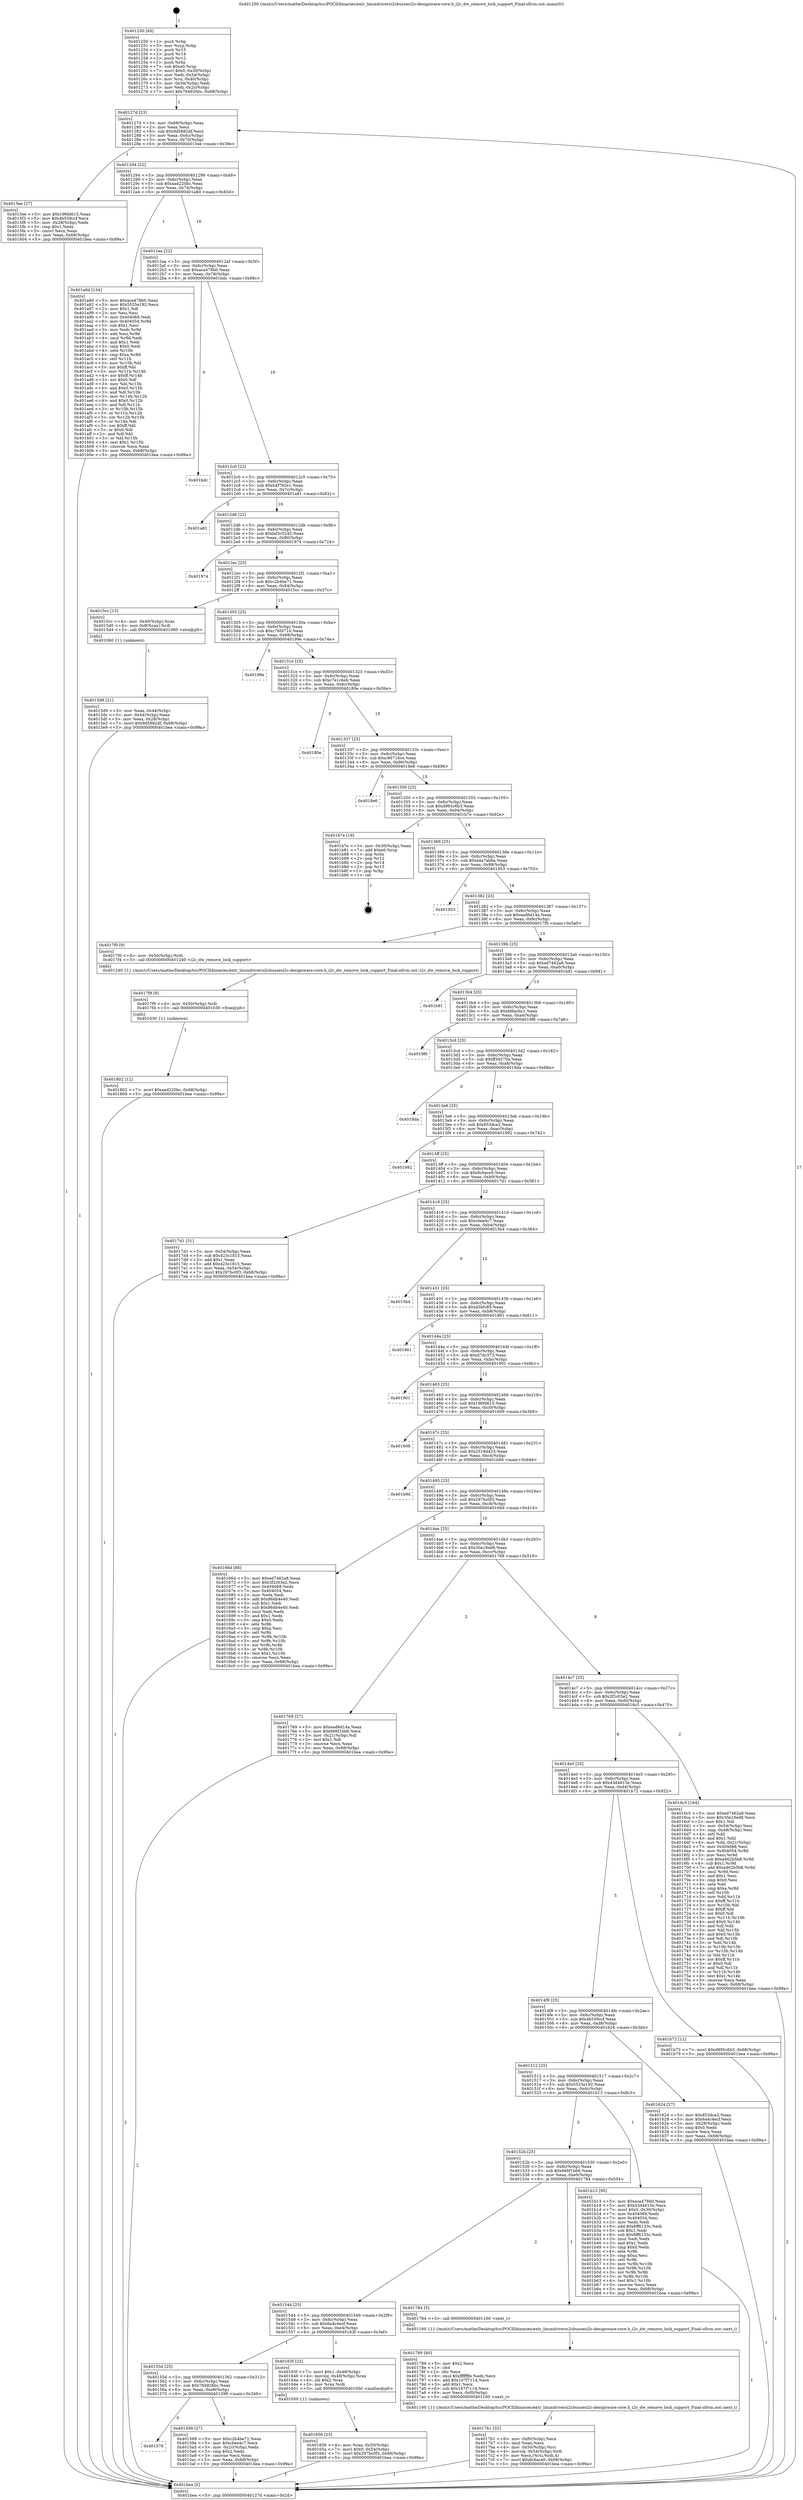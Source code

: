 digraph "0x401250" {
  label = "0x401250 (/mnt/c/Users/mathe/Desktop/tcc/POCII/binaries/extr_linuxdriversi2cbussesi2c-designware-core.h_i2c_dw_remove_lock_support_Final-ollvm.out::main(0))"
  labelloc = "t"
  node[shape=record]

  Entry [label="",width=0.3,height=0.3,shape=circle,fillcolor=black,style=filled]
  "0x40127d" [label="{
     0x40127d [23]\l
     | [instrs]\l
     &nbsp;&nbsp;0x40127d \<+3\>: mov -0x68(%rbp),%eax\l
     &nbsp;&nbsp;0x401280 \<+2\>: mov %eax,%ecx\l
     &nbsp;&nbsp;0x401282 \<+6\>: sub $0x9d5882df,%ecx\l
     &nbsp;&nbsp;0x401288 \<+3\>: mov %eax,-0x6c(%rbp)\l
     &nbsp;&nbsp;0x40128b \<+3\>: mov %ecx,-0x70(%rbp)\l
     &nbsp;&nbsp;0x40128e \<+6\>: je 00000000004015ee \<main+0x39e\>\l
  }"]
  "0x4015ee" [label="{
     0x4015ee [27]\l
     | [instrs]\l
     &nbsp;&nbsp;0x4015ee \<+5\>: mov $0x196fd615,%eax\l
     &nbsp;&nbsp;0x4015f3 \<+5\>: mov $0x4b539ccf,%ecx\l
     &nbsp;&nbsp;0x4015f8 \<+3\>: mov -0x28(%rbp),%edx\l
     &nbsp;&nbsp;0x4015fb \<+3\>: cmp $0x1,%edx\l
     &nbsp;&nbsp;0x4015fe \<+3\>: cmovl %ecx,%eax\l
     &nbsp;&nbsp;0x401601 \<+3\>: mov %eax,-0x68(%rbp)\l
     &nbsp;&nbsp;0x401604 \<+5\>: jmp 0000000000401bea \<main+0x99a\>\l
  }"]
  "0x401294" [label="{
     0x401294 [22]\l
     | [instrs]\l
     &nbsp;&nbsp;0x401294 \<+5\>: jmp 0000000000401299 \<main+0x49\>\l
     &nbsp;&nbsp;0x401299 \<+3\>: mov -0x6c(%rbp),%eax\l
     &nbsp;&nbsp;0x40129c \<+5\>: sub $0xaad220bc,%eax\l
     &nbsp;&nbsp;0x4012a1 \<+3\>: mov %eax,-0x74(%rbp)\l
     &nbsp;&nbsp;0x4012a4 \<+6\>: je 0000000000401a8d \<main+0x83d\>\l
  }"]
  Exit [label="",width=0.3,height=0.3,shape=circle,fillcolor=black,style=filled,peripheries=2]
  "0x401a8d" [label="{
     0x401a8d [134]\l
     | [instrs]\l
     &nbsp;&nbsp;0x401a8d \<+5\>: mov $0xaca478b0,%eax\l
     &nbsp;&nbsp;0x401a92 \<+5\>: mov $0x5525e192,%ecx\l
     &nbsp;&nbsp;0x401a97 \<+2\>: mov $0x1,%dl\l
     &nbsp;&nbsp;0x401a99 \<+2\>: xor %esi,%esi\l
     &nbsp;&nbsp;0x401a9b \<+7\>: mov 0x404068,%edi\l
     &nbsp;&nbsp;0x401aa2 \<+8\>: mov 0x404054,%r8d\l
     &nbsp;&nbsp;0x401aaa \<+3\>: sub $0x1,%esi\l
     &nbsp;&nbsp;0x401aad \<+3\>: mov %edi,%r9d\l
     &nbsp;&nbsp;0x401ab0 \<+3\>: add %esi,%r9d\l
     &nbsp;&nbsp;0x401ab3 \<+4\>: imul %r9d,%edi\l
     &nbsp;&nbsp;0x401ab7 \<+3\>: and $0x1,%edi\l
     &nbsp;&nbsp;0x401aba \<+3\>: cmp $0x0,%edi\l
     &nbsp;&nbsp;0x401abd \<+4\>: sete %r10b\l
     &nbsp;&nbsp;0x401ac1 \<+4\>: cmp $0xa,%r8d\l
     &nbsp;&nbsp;0x401ac5 \<+4\>: setl %r11b\l
     &nbsp;&nbsp;0x401ac9 \<+3\>: mov %r10b,%bl\l
     &nbsp;&nbsp;0x401acc \<+3\>: xor $0xff,%bl\l
     &nbsp;&nbsp;0x401acf \<+3\>: mov %r11b,%r14b\l
     &nbsp;&nbsp;0x401ad2 \<+4\>: xor $0xff,%r14b\l
     &nbsp;&nbsp;0x401ad6 \<+3\>: xor $0x0,%dl\l
     &nbsp;&nbsp;0x401ad9 \<+3\>: mov %bl,%r15b\l
     &nbsp;&nbsp;0x401adc \<+4\>: and $0x0,%r15b\l
     &nbsp;&nbsp;0x401ae0 \<+3\>: and %dl,%r10b\l
     &nbsp;&nbsp;0x401ae3 \<+3\>: mov %r14b,%r12b\l
     &nbsp;&nbsp;0x401ae6 \<+4\>: and $0x0,%r12b\l
     &nbsp;&nbsp;0x401aea \<+3\>: and %dl,%r11b\l
     &nbsp;&nbsp;0x401aed \<+3\>: or %r10b,%r15b\l
     &nbsp;&nbsp;0x401af0 \<+3\>: or %r11b,%r12b\l
     &nbsp;&nbsp;0x401af3 \<+3\>: xor %r12b,%r15b\l
     &nbsp;&nbsp;0x401af6 \<+3\>: or %r14b,%bl\l
     &nbsp;&nbsp;0x401af9 \<+3\>: xor $0xff,%bl\l
     &nbsp;&nbsp;0x401afc \<+3\>: or $0x0,%dl\l
     &nbsp;&nbsp;0x401aff \<+2\>: and %dl,%bl\l
     &nbsp;&nbsp;0x401b01 \<+3\>: or %bl,%r15b\l
     &nbsp;&nbsp;0x401b04 \<+4\>: test $0x1,%r15b\l
     &nbsp;&nbsp;0x401b08 \<+3\>: cmovne %ecx,%eax\l
     &nbsp;&nbsp;0x401b0b \<+3\>: mov %eax,-0x68(%rbp)\l
     &nbsp;&nbsp;0x401b0e \<+5\>: jmp 0000000000401bea \<main+0x99a\>\l
  }"]
  "0x4012aa" [label="{
     0x4012aa [22]\l
     | [instrs]\l
     &nbsp;&nbsp;0x4012aa \<+5\>: jmp 00000000004012af \<main+0x5f\>\l
     &nbsp;&nbsp;0x4012af \<+3\>: mov -0x6c(%rbp),%eax\l
     &nbsp;&nbsp;0x4012b2 \<+5\>: sub $0xaca478b0,%eax\l
     &nbsp;&nbsp;0x4012b7 \<+3\>: mov %eax,-0x78(%rbp)\l
     &nbsp;&nbsp;0x4012ba \<+6\>: je 0000000000401bdc \<main+0x98c\>\l
  }"]
  "0x401802" [label="{
     0x401802 [12]\l
     | [instrs]\l
     &nbsp;&nbsp;0x401802 \<+7\>: movl $0xaad220bc,-0x68(%rbp)\l
     &nbsp;&nbsp;0x401809 \<+5\>: jmp 0000000000401bea \<main+0x99a\>\l
  }"]
  "0x401bdc" [label="{
     0x401bdc\l
  }", style=dashed]
  "0x4012c0" [label="{
     0x4012c0 [22]\l
     | [instrs]\l
     &nbsp;&nbsp;0x4012c0 \<+5\>: jmp 00000000004012c5 \<main+0x75\>\l
     &nbsp;&nbsp;0x4012c5 \<+3\>: mov -0x6c(%rbp),%eax\l
     &nbsp;&nbsp;0x4012c8 \<+5\>: sub $0xb4f792e1,%eax\l
     &nbsp;&nbsp;0x4012cd \<+3\>: mov %eax,-0x7c(%rbp)\l
     &nbsp;&nbsp;0x4012d0 \<+6\>: je 0000000000401a81 \<main+0x831\>\l
  }"]
  "0x4017f9" [label="{
     0x4017f9 [9]\l
     | [instrs]\l
     &nbsp;&nbsp;0x4017f9 \<+4\>: mov -0x50(%rbp),%rdi\l
     &nbsp;&nbsp;0x4017fd \<+5\>: call 0000000000401030 \<free@plt\>\l
     | [calls]\l
     &nbsp;&nbsp;0x401030 \{1\} (unknown)\l
  }"]
  "0x401a81" [label="{
     0x401a81\l
  }", style=dashed]
  "0x4012d6" [label="{
     0x4012d6 [22]\l
     | [instrs]\l
     &nbsp;&nbsp;0x4012d6 \<+5\>: jmp 00000000004012db \<main+0x8b\>\l
     &nbsp;&nbsp;0x4012db \<+3\>: mov -0x6c(%rbp),%eax\l
     &nbsp;&nbsp;0x4012de \<+5\>: sub $0xbd3c5245,%eax\l
     &nbsp;&nbsp;0x4012e3 \<+3\>: mov %eax,-0x80(%rbp)\l
     &nbsp;&nbsp;0x4012e6 \<+6\>: je 0000000000401974 \<main+0x724\>\l
  }"]
  "0x4017b1" [label="{
     0x4017b1 [32]\l
     | [instrs]\l
     &nbsp;&nbsp;0x4017b1 \<+6\>: mov -0xf0(%rbp),%ecx\l
     &nbsp;&nbsp;0x4017b7 \<+3\>: imul %eax,%ecx\l
     &nbsp;&nbsp;0x4017ba \<+4\>: mov -0x50(%rbp),%rsi\l
     &nbsp;&nbsp;0x4017be \<+4\>: movslq -0x54(%rbp),%rdi\l
     &nbsp;&nbsp;0x4017c2 \<+3\>: mov %ecx,(%rsi,%rdi,4)\l
     &nbsp;&nbsp;0x4017c5 \<+7\>: movl $0x8c6ace0,-0x68(%rbp)\l
     &nbsp;&nbsp;0x4017cc \<+5\>: jmp 0000000000401bea \<main+0x99a\>\l
  }"]
  "0x401974" [label="{
     0x401974\l
  }", style=dashed]
  "0x4012ec" [label="{
     0x4012ec [25]\l
     | [instrs]\l
     &nbsp;&nbsp;0x4012ec \<+5\>: jmp 00000000004012f1 \<main+0xa1\>\l
     &nbsp;&nbsp;0x4012f1 \<+3\>: mov -0x6c(%rbp),%eax\l
     &nbsp;&nbsp;0x4012f4 \<+5\>: sub $0xc2b4be71,%eax\l
     &nbsp;&nbsp;0x4012f9 \<+6\>: mov %eax,-0x84(%rbp)\l
     &nbsp;&nbsp;0x4012ff \<+6\>: je 00000000004015cc \<main+0x37c\>\l
  }"]
  "0x401789" [label="{
     0x401789 [40]\l
     | [instrs]\l
     &nbsp;&nbsp;0x401789 \<+5\>: mov $0x2,%ecx\l
     &nbsp;&nbsp;0x40178e \<+1\>: cltd\l
     &nbsp;&nbsp;0x40178f \<+2\>: idiv %ecx\l
     &nbsp;&nbsp;0x401791 \<+6\>: imul $0xfffffffe,%edx,%ecx\l
     &nbsp;&nbsp;0x401797 \<+6\>: add $0x167f7114,%ecx\l
     &nbsp;&nbsp;0x40179d \<+3\>: add $0x1,%ecx\l
     &nbsp;&nbsp;0x4017a0 \<+6\>: sub $0x167f7114,%ecx\l
     &nbsp;&nbsp;0x4017a6 \<+6\>: mov %ecx,-0xf0(%rbp)\l
     &nbsp;&nbsp;0x4017ac \<+5\>: call 0000000000401160 \<next_i\>\l
     | [calls]\l
     &nbsp;&nbsp;0x401160 \{1\} (/mnt/c/Users/mathe/Desktop/tcc/POCII/binaries/extr_linuxdriversi2cbussesi2c-designware-core.h_i2c_dw_remove_lock_support_Final-ollvm.out::next_i)\l
  }"]
  "0x4015cc" [label="{
     0x4015cc [13]\l
     | [instrs]\l
     &nbsp;&nbsp;0x4015cc \<+4\>: mov -0x40(%rbp),%rax\l
     &nbsp;&nbsp;0x4015d0 \<+4\>: mov 0x8(%rax),%rdi\l
     &nbsp;&nbsp;0x4015d4 \<+5\>: call 0000000000401060 \<atoi@plt\>\l
     | [calls]\l
     &nbsp;&nbsp;0x401060 \{1\} (unknown)\l
  }"]
  "0x401305" [label="{
     0x401305 [25]\l
     | [instrs]\l
     &nbsp;&nbsp;0x401305 \<+5\>: jmp 000000000040130a \<main+0xba\>\l
     &nbsp;&nbsp;0x40130a \<+3\>: mov -0x6c(%rbp),%eax\l
     &nbsp;&nbsp;0x40130d \<+5\>: sub $0xc76fd71b,%eax\l
     &nbsp;&nbsp;0x401312 \<+6\>: mov %eax,-0x88(%rbp)\l
     &nbsp;&nbsp;0x401318 \<+6\>: je 000000000040199e \<main+0x74e\>\l
  }"]
  "0x401656" [label="{
     0x401656 [23]\l
     | [instrs]\l
     &nbsp;&nbsp;0x401656 \<+4\>: mov %rax,-0x50(%rbp)\l
     &nbsp;&nbsp;0x40165a \<+7\>: movl $0x0,-0x54(%rbp)\l
     &nbsp;&nbsp;0x401661 \<+7\>: movl $0x297bc0f3,-0x68(%rbp)\l
     &nbsp;&nbsp;0x401668 \<+5\>: jmp 0000000000401bea \<main+0x99a\>\l
  }"]
  "0x40199e" [label="{
     0x40199e\l
  }", style=dashed]
  "0x40131e" [label="{
     0x40131e [25]\l
     | [instrs]\l
     &nbsp;&nbsp;0x40131e \<+5\>: jmp 0000000000401323 \<main+0xd3\>\l
     &nbsp;&nbsp;0x401323 \<+3\>: mov -0x6c(%rbp),%eax\l
     &nbsp;&nbsp;0x401326 \<+5\>: sub $0xc7e1c6eb,%eax\l
     &nbsp;&nbsp;0x40132b \<+6\>: mov %eax,-0x8c(%rbp)\l
     &nbsp;&nbsp;0x401331 \<+6\>: je 000000000040180e \<main+0x5be\>\l
  }"]
  "0x4015d9" [label="{
     0x4015d9 [21]\l
     | [instrs]\l
     &nbsp;&nbsp;0x4015d9 \<+3\>: mov %eax,-0x44(%rbp)\l
     &nbsp;&nbsp;0x4015dc \<+3\>: mov -0x44(%rbp),%eax\l
     &nbsp;&nbsp;0x4015df \<+3\>: mov %eax,-0x28(%rbp)\l
     &nbsp;&nbsp;0x4015e2 \<+7\>: movl $0x9d5882df,-0x68(%rbp)\l
     &nbsp;&nbsp;0x4015e9 \<+5\>: jmp 0000000000401bea \<main+0x99a\>\l
  }"]
  "0x40180e" [label="{
     0x40180e\l
  }", style=dashed]
  "0x401337" [label="{
     0x401337 [25]\l
     | [instrs]\l
     &nbsp;&nbsp;0x401337 \<+5\>: jmp 000000000040133c \<main+0xec\>\l
     &nbsp;&nbsp;0x40133c \<+3\>: mov -0x6c(%rbp),%eax\l
     &nbsp;&nbsp;0x40133f \<+5\>: sub $0xc96716ce,%eax\l
     &nbsp;&nbsp;0x401344 \<+6\>: mov %eax,-0x90(%rbp)\l
     &nbsp;&nbsp;0x40134a \<+6\>: je 00000000004018e6 \<main+0x696\>\l
  }"]
  "0x401250" [label="{
     0x401250 [45]\l
     | [instrs]\l
     &nbsp;&nbsp;0x401250 \<+1\>: push %rbp\l
     &nbsp;&nbsp;0x401251 \<+3\>: mov %rsp,%rbp\l
     &nbsp;&nbsp;0x401254 \<+2\>: push %r15\l
     &nbsp;&nbsp;0x401256 \<+2\>: push %r14\l
     &nbsp;&nbsp;0x401258 \<+2\>: push %r12\l
     &nbsp;&nbsp;0x40125a \<+1\>: push %rbx\l
     &nbsp;&nbsp;0x40125b \<+7\>: sub $0xe0,%rsp\l
     &nbsp;&nbsp;0x401262 \<+7\>: movl $0x0,-0x30(%rbp)\l
     &nbsp;&nbsp;0x401269 \<+3\>: mov %edi,-0x34(%rbp)\l
     &nbsp;&nbsp;0x40126c \<+4\>: mov %rsi,-0x40(%rbp)\l
     &nbsp;&nbsp;0x401270 \<+3\>: mov -0x34(%rbp),%edi\l
     &nbsp;&nbsp;0x401273 \<+3\>: mov %edi,-0x2c(%rbp)\l
     &nbsp;&nbsp;0x401276 \<+7\>: movl $0x784926bc,-0x68(%rbp)\l
  }"]
  "0x4018e6" [label="{
     0x4018e6\l
  }", style=dashed]
  "0x401350" [label="{
     0x401350 [25]\l
     | [instrs]\l
     &nbsp;&nbsp;0x401350 \<+5\>: jmp 0000000000401355 \<main+0x105\>\l
     &nbsp;&nbsp;0x401355 \<+3\>: mov -0x6c(%rbp),%eax\l
     &nbsp;&nbsp;0x401358 \<+5\>: sub $0xd995c6b3,%eax\l
     &nbsp;&nbsp;0x40135d \<+6\>: mov %eax,-0x94(%rbp)\l
     &nbsp;&nbsp;0x401363 \<+6\>: je 0000000000401b7e \<main+0x92e\>\l
  }"]
  "0x401bea" [label="{
     0x401bea [5]\l
     | [instrs]\l
     &nbsp;&nbsp;0x401bea \<+5\>: jmp 000000000040127d \<main+0x2d\>\l
  }"]
  "0x401b7e" [label="{
     0x401b7e [19]\l
     | [instrs]\l
     &nbsp;&nbsp;0x401b7e \<+3\>: mov -0x30(%rbp),%eax\l
     &nbsp;&nbsp;0x401b81 \<+7\>: add $0xe0,%rsp\l
     &nbsp;&nbsp;0x401b88 \<+1\>: pop %rbx\l
     &nbsp;&nbsp;0x401b89 \<+2\>: pop %r12\l
     &nbsp;&nbsp;0x401b8b \<+2\>: pop %r14\l
     &nbsp;&nbsp;0x401b8d \<+2\>: pop %r15\l
     &nbsp;&nbsp;0x401b8f \<+1\>: pop %rbp\l
     &nbsp;&nbsp;0x401b90 \<+1\>: ret\l
  }"]
  "0x401369" [label="{
     0x401369 [25]\l
     | [instrs]\l
     &nbsp;&nbsp;0x401369 \<+5\>: jmp 000000000040136e \<main+0x11e\>\l
     &nbsp;&nbsp;0x40136e \<+3\>: mov -0x6c(%rbp),%eax\l
     &nbsp;&nbsp;0x401371 \<+5\>: sub $0xe4a7ab6a,%eax\l
     &nbsp;&nbsp;0x401376 \<+6\>: mov %eax,-0x98(%rbp)\l
     &nbsp;&nbsp;0x40137c \<+6\>: je 0000000000401953 \<main+0x703\>\l
  }"]
  "0x401576" [label="{
     0x401576\l
  }", style=dashed]
  "0x401953" [label="{
     0x401953\l
  }", style=dashed]
  "0x401382" [label="{
     0x401382 [25]\l
     | [instrs]\l
     &nbsp;&nbsp;0x401382 \<+5\>: jmp 0000000000401387 \<main+0x137\>\l
     &nbsp;&nbsp;0x401387 \<+3\>: mov -0x6c(%rbp),%eax\l
     &nbsp;&nbsp;0x40138a \<+5\>: sub $0xead6d14a,%eax\l
     &nbsp;&nbsp;0x40138f \<+6\>: mov %eax,-0x9c(%rbp)\l
     &nbsp;&nbsp;0x401395 \<+6\>: je 00000000004017f0 \<main+0x5a0\>\l
  }"]
  "0x401599" [label="{
     0x401599 [27]\l
     | [instrs]\l
     &nbsp;&nbsp;0x401599 \<+5\>: mov $0xc2b4be71,%eax\l
     &nbsp;&nbsp;0x40159e \<+5\>: mov $0xcbee4c7,%ecx\l
     &nbsp;&nbsp;0x4015a3 \<+3\>: mov -0x2c(%rbp),%edx\l
     &nbsp;&nbsp;0x4015a6 \<+3\>: cmp $0x2,%edx\l
     &nbsp;&nbsp;0x4015a9 \<+3\>: cmovne %ecx,%eax\l
     &nbsp;&nbsp;0x4015ac \<+3\>: mov %eax,-0x68(%rbp)\l
     &nbsp;&nbsp;0x4015af \<+5\>: jmp 0000000000401bea \<main+0x99a\>\l
  }"]
  "0x4017f0" [label="{
     0x4017f0 [9]\l
     | [instrs]\l
     &nbsp;&nbsp;0x4017f0 \<+4\>: mov -0x50(%rbp),%rdi\l
     &nbsp;&nbsp;0x4017f4 \<+5\>: call 0000000000401240 \<i2c_dw_remove_lock_support\>\l
     | [calls]\l
     &nbsp;&nbsp;0x401240 \{1\} (/mnt/c/Users/mathe/Desktop/tcc/POCII/binaries/extr_linuxdriversi2cbussesi2c-designware-core.h_i2c_dw_remove_lock_support_Final-ollvm.out::i2c_dw_remove_lock_support)\l
  }"]
  "0x40139b" [label="{
     0x40139b [25]\l
     | [instrs]\l
     &nbsp;&nbsp;0x40139b \<+5\>: jmp 00000000004013a0 \<main+0x150\>\l
     &nbsp;&nbsp;0x4013a0 \<+3\>: mov -0x6c(%rbp),%eax\l
     &nbsp;&nbsp;0x4013a3 \<+5\>: sub $0xed7462a8,%eax\l
     &nbsp;&nbsp;0x4013a8 \<+6\>: mov %eax,-0xa0(%rbp)\l
     &nbsp;&nbsp;0x4013ae \<+6\>: je 0000000000401b91 \<main+0x941\>\l
  }"]
  "0x40155d" [label="{
     0x40155d [25]\l
     | [instrs]\l
     &nbsp;&nbsp;0x40155d \<+5\>: jmp 0000000000401562 \<main+0x312\>\l
     &nbsp;&nbsp;0x401562 \<+3\>: mov -0x6c(%rbp),%eax\l
     &nbsp;&nbsp;0x401565 \<+5\>: sub $0x784926bc,%eax\l
     &nbsp;&nbsp;0x40156a \<+6\>: mov %eax,-0xe8(%rbp)\l
     &nbsp;&nbsp;0x401570 \<+6\>: je 0000000000401599 \<main+0x349\>\l
  }"]
  "0x401b91" [label="{
     0x401b91\l
  }", style=dashed]
  "0x4013b4" [label="{
     0x4013b4 [25]\l
     | [instrs]\l
     &nbsp;&nbsp;0x4013b4 \<+5\>: jmp 00000000004013b9 \<main+0x169\>\l
     &nbsp;&nbsp;0x4013b9 \<+3\>: mov -0x6c(%rbp),%eax\l
     &nbsp;&nbsp;0x4013bc \<+5\>: sub $0xfd6acbc1,%eax\l
     &nbsp;&nbsp;0x4013c1 \<+6\>: mov %eax,-0xa4(%rbp)\l
     &nbsp;&nbsp;0x4013c7 \<+6\>: je 00000000004019f6 \<main+0x7a6\>\l
  }"]
  "0x40163f" [label="{
     0x40163f [23]\l
     | [instrs]\l
     &nbsp;&nbsp;0x40163f \<+7\>: movl $0x1,-0x48(%rbp)\l
     &nbsp;&nbsp;0x401646 \<+4\>: movslq -0x48(%rbp),%rax\l
     &nbsp;&nbsp;0x40164a \<+4\>: shl $0x2,%rax\l
     &nbsp;&nbsp;0x40164e \<+3\>: mov %rax,%rdi\l
     &nbsp;&nbsp;0x401651 \<+5\>: call 0000000000401050 \<malloc@plt\>\l
     | [calls]\l
     &nbsp;&nbsp;0x401050 \{1\} (unknown)\l
  }"]
  "0x4019f6" [label="{
     0x4019f6\l
  }", style=dashed]
  "0x4013cd" [label="{
     0x4013cd [25]\l
     | [instrs]\l
     &nbsp;&nbsp;0x4013cd \<+5\>: jmp 00000000004013d2 \<main+0x182\>\l
     &nbsp;&nbsp;0x4013d2 \<+3\>: mov -0x6c(%rbp),%eax\l
     &nbsp;&nbsp;0x4013d5 \<+5\>: sub $0xff34570a,%eax\l
     &nbsp;&nbsp;0x4013da \<+6\>: mov %eax,-0xa8(%rbp)\l
     &nbsp;&nbsp;0x4013e0 \<+6\>: je 00000000004018da \<main+0x68a\>\l
  }"]
  "0x401544" [label="{
     0x401544 [25]\l
     | [instrs]\l
     &nbsp;&nbsp;0x401544 \<+5\>: jmp 0000000000401549 \<main+0x2f9\>\l
     &nbsp;&nbsp;0x401549 \<+3\>: mov -0x6c(%rbp),%eax\l
     &nbsp;&nbsp;0x40154c \<+5\>: sub $0x6a4c4ecf,%eax\l
     &nbsp;&nbsp;0x401551 \<+6\>: mov %eax,-0xe4(%rbp)\l
     &nbsp;&nbsp;0x401557 \<+6\>: je 000000000040163f \<main+0x3ef\>\l
  }"]
  "0x4018da" [label="{
     0x4018da\l
  }", style=dashed]
  "0x4013e6" [label="{
     0x4013e6 [25]\l
     | [instrs]\l
     &nbsp;&nbsp;0x4013e6 \<+5\>: jmp 00000000004013eb \<main+0x19b\>\l
     &nbsp;&nbsp;0x4013eb \<+3\>: mov -0x6c(%rbp),%eax\l
     &nbsp;&nbsp;0x4013ee \<+5\>: sub $0x853dce2,%eax\l
     &nbsp;&nbsp;0x4013f3 \<+6\>: mov %eax,-0xac(%rbp)\l
     &nbsp;&nbsp;0x4013f9 \<+6\>: je 0000000000401992 \<main+0x742\>\l
  }"]
  "0x401784" [label="{
     0x401784 [5]\l
     | [instrs]\l
     &nbsp;&nbsp;0x401784 \<+5\>: call 0000000000401160 \<next_i\>\l
     | [calls]\l
     &nbsp;&nbsp;0x401160 \{1\} (/mnt/c/Users/mathe/Desktop/tcc/POCII/binaries/extr_linuxdriversi2cbussesi2c-designware-core.h_i2c_dw_remove_lock_support_Final-ollvm.out::next_i)\l
  }"]
  "0x401992" [label="{
     0x401992\l
  }", style=dashed]
  "0x4013ff" [label="{
     0x4013ff [25]\l
     | [instrs]\l
     &nbsp;&nbsp;0x4013ff \<+5\>: jmp 0000000000401404 \<main+0x1b4\>\l
     &nbsp;&nbsp;0x401404 \<+3\>: mov -0x6c(%rbp),%eax\l
     &nbsp;&nbsp;0x401407 \<+5\>: sub $0x8c6ace0,%eax\l
     &nbsp;&nbsp;0x40140c \<+6\>: mov %eax,-0xb0(%rbp)\l
     &nbsp;&nbsp;0x401412 \<+6\>: je 00000000004017d1 \<main+0x581\>\l
  }"]
  "0x40152b" [label="{
     0x40152b [25]\l
     | [instrs]\l
     &nbsp;&nbsp;0x40152b \<+5\>: jmp 0000000000401530 \<main+0x2e0\>\l
     &nbsp;&nbsp;0x401530 \<+3\>: mov -0x6c(%rbp),%eax\l
     &nbsp;&nbsp;0x401533 \<+5\>: sub $0x666f1bb6,%eax\l
     &nbsp;&nbsp;0x401538 \<+6\>: mov %eax,-0xe0(%rbp)\l
     &nbsp;&nbsp;0x40153e \<+6\>: je 0000000000401784 \<main+0x534\>\l
  }"]
  "0x4017d1" [label="{
     0x4017d1 [31]\l
     | [instrs]\l
     &nbsp;&nbsp;0x4017d1 \<+3\>: mov -0x54(%rbp),%eax\l
     &nbsp;&nbsp;0x4017d4 \<+5\>: sub $0x423c1815,%eax\l
     &nbsp;&nbsp;0x4017d9 \<+3\>: add $0x1,%eax\l
     &nbsp;&nbsp;0x4017dc \<+5\>: add $0x423c1815,%eax\l
     &nbsp;&nbsp;0x4017e1 \<+3\>: mov %eax,-0x54(%rbp)\l
     &nbsp;&nbsp;0x4017e4 \<+7\>: movl $0x297bc0f3,-0x68(%rbp)\l
     &nbsp;&nbsp;0x4017eb \<+5\>: jmp 0000000000401bea \<main+0x99a\>\l
  }"]
  "0x401418" [label="{
     0x401418 [25]\l
     | [instrs]\l
     &nbsp;&nbsp;0x401418 \<+5\>: jmp 000000000040141d \<main+0x1cd\>\l
     &nbsp;&nbsp;0x40141d \<+3\>: mov -0x6c(%rbp),%eax\l
     &nbsp;&nbsp;0x401420 \<+5\>: sub $0xcbee4c7,%eax\l
     &nbsp;&nbsp;0x401425 \<+6\>: mov %eax,-0xb4(%rbp)\l
     &nbsp;&nbsp;0x40142b \<+6\>: je 00000000004015b4 \<main+0x364\>\l
  }"]
  "0x401b13" [label="{
     0x401b13 [95]\l
     | [instrs]\l
     &nbsp;&nbsp;0x401b13 \<+5\>: mov $0xaca478b0,%eax\l
     &nbsp;&nbsp;0x401b18 \<+5\>: mov $0x43d4815e,%ecx\l
     &nbsp;&nbsp;0x401b1d \<+7\>: movl $0x0,-0x30(%rbp)\l
     &nbsp;&nbsp;0x401b24 \<+7\>: mov 0x404068,%edx\l
     &nbsp;&nbsp;0x401b2b \<+7\>: mov 0x404054,%esi\l
     &nbsp;&nbsp;0x401b32 \<+2\>: mov %edx,%edi\l
     &nbsp;&nbsp;0x401b34 \<+6\>: add $0x6ff6133c,%edi\l
     &nbsp;&nbsp;0x401b3a \<+3\>: sub $0x1,%edi\l
     &nbsp;&nbsp;0x401b3d \<+6\>: sub $0x6ff6133c,%edi\l
     &nbsp;&nbsp;0x401b43 \<+3\>: imul %edi,%edx\l
     &nbsp;&nbsp;0x401b46 \<+3\>: and $0x1,%edx\l
     &nbsp;&nbsp;0x401b49 \<+3\>: cmp $0x0,%edx\l
     &nbsp;&nbsp;0x401b4c \<+4\>: sete %r8b\l
     &nbsp;&nbsp;0x401b50 \<+3\>: cmp $0xa,%esi\l
     &nbsp;&nbsp;0x401b53 \<+4\>: setl %r9b\l
     &nbsp;&nbsp;0x401b57 \<+3\>: mov %r8b,%r10b\l
     &nbsp;&nbsp;0x401b5a \<+3\>: and %r9b,%r10b\l
     &nbsp;&nbsp;0x401b5d \<+3\>: xor %r9b,%r8b\l
     &nbsp;&nbsp;0x401b60 \<+3\>: or %r8b,%r10b\l
     &nbsp;&nbsp;0x401b63 \<+4\>: test $0x1,%r10b\l
     &nbsp;&nbsp;0x401b67 \<+3\>: cmovne %ecx,%eax\l
     &nbsp;&nbsp;0x401b6a \<+3\>: mov %eax,-0x68(%rbp)\l
     &nbsp;&nbsp;0x401b6d \<+5\>: jmp 0000000000401bea \<main+0x99a\>\l
  }"]
  "0x4015b4" [label="{
     0x4015b4\l
  }", style=dashed]
  "0x401431" [label="{
     0x401431 [25]\l
     | [instrs]\l
     &nbsp;&nbsp;0x401431 \<+5\>: jmp 0000000000401436 \<main+0x1e6\>\l
     &nbsp;&nbsp;0x401436 \<+3\>: mov -0x6c(%rbp),%eax\l
     &nbsp;&nbsp;0x401439 \<+5\>: sub $0xd3bfc89,%eax\l
     &nbsp;&nbsp;0x40143e \<+6\>: mov %eax,-0xb8(%rbp)\l
     &nbsp;&nbsp;0x401444 \<+6\>: je 0000000000401861 \<main+0x611\>\l
  }"]
  "0x401512" [label="{
     0x401512 [25]\l
     | [instrs]\l
     &nbsp;&nbsp;0x401512 \<+5\>: jmp 0000000000401517 \<main+0x2c7\>\l
     &nbsp;&nbsp;0x401517 \<+3\>: mov -0x6c(%rbp),%eax\l
     &nbsp;&nbsp;0x40151a \<+5\>: sub $0x5525e192,%eax\l
     &nbsp;&nbsp;0x40151f \<+6\>: mov %eax,-0xdc(%rbp)\l
     &nbsp;&nbsp;0x401525 \<+6\>: je 0000000000401b13 \<main+0x8c3\>\l
  }"]
  "0x401861" [label="{
     0x401861\l
  }", style=dashed]
  "0x40144a" [label="{
     0x40144a [25]\l
     | [instrs]\l
     &nbsp;&nbsp;0x40144a \<+5\>: jmp 000000000040144f \<main+0x1ff\>\l
     &nbsp;&nbsp;0x40144f \<+3\>: mov -0x6c(%rbp),%eax\l
     &nbsp;&nbsp;0x401452 \<+5\>: sub $0xd7dc373,%eax\l
     &nbsp;&nbsp;0x401457 \<+6\>: mov %eax,-0xbc(%rbp)\l
     &nbsp;&nbsp;0x40145d \<+6\>: je 0000000000401901 \<main+0x6b1\>\l
  }"]
  "0x401624" [label="{
     0x401624 [27]\l
     | [instrs]\l
     &nbsp;&nbsp;0x401624 \<+5\>: mov $0x853dce2,%eax\l
     &nbsp;&nbsp;0x401629 \<+5\>: mov $0x6a4c4ecf,%ecx\l
     &nbsp;&nbsp;0x40162e \<+3\>: mov -0x28(%rbp),%edx\l
     &nbsp;&nbsp;0x401631 \<+3\>: cmp $0x0,%edx\l
     &nbsp;&nbsp;0x401634 \<+3\>: cmove %ecx,%eax\l
     &nbsp;&nbsp;0x401637 \<+3\>: mov %eax,-0x68(%rbp)\l
     &nbsp;&nbsp;0x40163a \<+5\>: jmp 0000000000401bea \<main+0x99a\>\l
  }"]
  "0x401901" [label="{
     0x401901\l
  }", style=dashed]
  "0x401463" [label="{
     0x401463 [25]\l
     | [instrs]\l
     &nbsp;&nbsp;0x401463 \<+5\>: jmp 0000000000401468 \<main+0x218\>\l
     &nbsp;&nbsp;0x401468 \<+3\>: mov -0x6c(%rbp),%eax\l
     &nbsp;&nbsp;0x40146b \<+5\>: sub $0x196fd615,%eax\l
     &nbsp;&nbsp;0x401470 \<+6\>: mov %eax,-0xc0(%rbp)\l
     &nbsp;&nbsp;0x401476 \<+6\>: je 0000000000401609 \<main+0x3b9\>\l
  }"]
  "0x4014f9" [label="{
     0x4014f9 [25]\l
     | [instrs]\l
     &nbsp;&nbsp;0x4014f9 \<+5\>: jmp 00000000004014fe \<main+0x2ae\>\l
     &nbsp;&nbsp;0x4014fe \<+3\>: mov -0x6c(%rbp),%eax\l
     &nbsp;&nbsp;0x401501 \<+5\>: sub $0x4b539ccf,%eax\l
     &nbsp;&nbsp;0x401506 \<+6\>: mov %eax,-0xd8(%rbp)\l
     &nbsp;&nbsp;0x40150c \<+6\>: je 0000000000401624 \<main+0x3d4\>\l
  }"]
  "0x401609" [label="{
     0x401609\l
  }", style=dashed]
  "0x40147c" [label="{
     0x40147c [25]\l
     | [instrs]\l
     &nbsp;&nbsp;0x40147c \<+5\>: jmp 0000000000401481 \<main+0x231\>\l
     &nbsp;&nbsp;0x401481 \<+3\>: mov -0x6c(%rbp),%eax\l
     &nbsp;&nbsp;0x401484 \<+5\>: sub $0x2518d423,%eax\l
     &nbsp;&nbsp;0x401489 \<+6\>: mov %eax,-0xc4(%rbp)\l
     &nbsp;&nbsp;0x40148f \<+6\>: je 0000000000401b9d \<main+0x94d\>\l
  }"]
  "0x401b72" [label="{
     0x401b72 [12]\l
     | [instrs]\l
     &nbsp;&nbsp;0x401b72 \<+7\>: movl $0xd995c6b3,-0x68(%rbp)\l
     &nbsp;&nbsp;0x401b79 \<+5\>: jmp 0000000000401bea \<main+0x99a\>\l
  }"]
  "0x401b9d" [label="{
     0x401b9d\l
  }", style=dashed]
  "0x401495" [label="{
     0x401495 [25]\l
     | [instrs]\l
     &nbsp;&nbsp;0x401495 \<+5\>: jmp 000000000040149a \<main+0x24a\>\l
     &nbsp;&nbsp;0x40149a \<+3\>: mov -0x6c(%rbp),%eax\l
     &nbsp;&nbsp;0x40149d \<+5\>: sub $0x297bc0f3,%eax\l
     &nbsp;&nbsp;0x4014a2 \<+6\>: mov %eax,-0xc8(%rbp)\l
     &nbsp;&nbsp;0x4014a8 \<+6\>: je 000000000040166d \<main+0x41d\>\l
  }"]
  "0x4014e0" [label="{
     0x4014e0 [25]\l
     | [instrs]\l
     &nbsp;&nbsp;0x4014e0 \<+5\>: jmp 00000000004014e5 \<main+0x295\>\l
     &nbsp;&nbsp;0x4014e5 \<+3\>: mov -0x6c(%rbp),%eax\l
     &nbsp;&nbsp;0x4014e8 \<+5\>: sub $0x43d4815e,%eax\l
     &nbsp;&nbsp;0x4014ed \<+6\>: mov %eax,-0xd4(%rbp)\l
     &nbsp;&nbsp;0x4014f3 \<+6\>: je 0000000000401b72 \<main+0x922\>\l
  }"]
  "0x40166d" [label="{
     0x40166d [88]\l
     | [instrs]\l
     &nbsp;&nbsp;0x40166d \<+5\>: mov $0xed7462a8,%eax\l
     &nbsp;&nbsp;0x401672 \<+5\>: mov $0x3f2c03e2,%ecx\l
     &nbsp;&nbsp;0x401677 \<+7\>: mov 0x404068,%edx\l
     &nbsp;&nbsp;0x40167e \<+7\>: mov 0x404054,%esi\l
     &nbsp;&nbsp;0x401685 \<+2\>: mov %edx,%edi\l
     &nbsp;&nbsp;0x401687 \<+6\>: add $0x86db4e40,%edi\l
     &nbsp;&nbsp;0x40168d \<+3\>: sub $0x1,%edi\l
     &nbsp;&nbsp;0x401690 \<+6\>: sub $0x86db4e40,%edi\l
     &nbsp;&nbsp;0x401696 \<+3\>: imul %edi,%edx\l
     &nbsp;&nbsp;0x401699 \<+3\>: and $0x1,%edx\l
     &nbsp;&nbsp;0x40169c \<+3\>: cmp $0x0,%edx\l
     &nbsp;&nbsp;0x40169f \<+4\>: sete %r8b\l
     &nbsp;&nbsp;0x4016a3 \<+3\>: cmp $0xa,%esi\l
     &nbsp;&nbsp;0x4016a6 \<+4\>: setl %r9b\l
     &nbsp;&nbsp;0x4016aa \<+3\>: mov %r8b,%r10b\l
     &nbsp;&nbsp;0x4016ad \<+3\>: and %r9b,%r10b\l
     &nbsp;&nbsp;0x4016b0 \<+3\>: xor %r9b,%r8b\l
     &nbsp;&nbsp;0x4016b3 \<+3\>: or %r8b,%r10b\l
     &nbsp;&nbsp;0x4016b6 \<+4\>: test $0x1,%r10b\l
     &nbsp;&nbsp;0x4016ba \<+3\>: cmovne %ecx,%eax\l
     &nbsp;&nbsp;0x4016bd \<+3\>: mov %eax,-0x68(%rbp)\l
     &nbsp;&nbsp;0x4016c0 \<+5\>: jmp 0000000000401bea \<main+0x99a\>\l
  }"]
  "0x4014ae" [label="{
     0x4014ae [25]\l
     | [instrs]\l
     &nbsp;&nbsp;0x4014ae \<+5\>: jmp 00000000004014b3 \<main+0x263\>\l
     &nbsp;&nbsp;0x4014b3 \<+3\>: mov -0x6c(%rbp),%eax\l
     &nbsp;&nbsp;0x4014b6 \<+5\>: sub $0x30e18ed8,%eax\l
     &nbsp;&nbsp;0x4014bb \<+6\>: mov %eax,-0xcc(%rbp)\l
     &nbsp;&nbsp;0x4014c1 \<+6\>: je 0000000000401769 \<main+0x519\>\l
  }"]
  "0x4016c5" [label="{
     0x4016c5 [164]\l
     | [instrs]\l
     &nbsp;&nbsp;0x4016c5 \<+5\>: mov $0xed7462a8,%eax\l
     &nbsp;&nbsp;0x4016ca \<+5\>: mov $0x30e18ed8,%ecx\l
     &nbsp;&nbsp;0x4016cf \<+2\>: mov $0x1,%dl\l
     &nbsp;&nbsp;0x4016d1 \<+3\>: mov -0x54(%rbp),%esi\l
     &nbsp;&nbsp;0x4016d4 \<+3\>: cmp -0x48(%rbp),%esi\l
     &nbsp;&nbsp;0x4016d7 \<+4\>: setl %dil\l
     &nbsp;&nbsp;0x4016db \<+4\>: and $0x1,%dil\l
     &nbsp;&nbsp;0x4016df \<+4\>: mov %dil,-0x21(%rbp)\l
     &nbsp;&nbsp;0x4016e3 \<+7\>: mov 0x404068,%esi\l
     &nbsp;&nbsp;0x4016ea \<+8\>: mov 0x404054,%r8d\l
     &nbsp;&nbsp;0x4016f2 \<+3\>: mov %esi,%r9d\l
     &nbsp;&nbsp;0x4016f5 \<+7\>: sub $0xa462b5b8,%r9d\l
     &nbsp;&nbsp;0x4016fc \<+4\>: sub $0x1,%r9d\l
     &nbsp;&nbsp;0x401700 \<+7\>: add $0xa462b5b8,%r9d\l
     &nbsp;&nbsp;0x401707 \<+4\>: imul %r9d,%esi\l
     &nbsp;&nbsp;0x40170b \<+3\>: and $0x1,%esi\l
     &nbsp;&nbsp;0x40170e \<+3\>: cmp $0x0,%esi\l
     &nbsp;&nbsp;0x401711 \<+4\>: sete %dil\l
     &nbsp;&nbsp;0x401715 \<+4\>: cmp $0xa,%r8d\l
     &nbsp;&nbsp;0x401719 \<+4\>: setl %r10b\l
     &nbsp;&nbsp;0x40171d \<+3\>: mov %dil,%r11b\l
     &nbsp;&nbsp;0x401720 \<+4\>: xor $0xff,%r11b\l
     &nbsp;&nbsp;0x401724 \<+3\>: mov %r10b,%bl\l
     &nbsp;&nbsp;0x401727 \<+3\>: xor $0xff,%bl\l
     &nbsp;&nbsp;0x40172a \<+3\>: xor $0x0,%dl\l
     &nbsp;&nbsp;0x40172d \<+3\>: mov %r11b,%r14b\l
     &nbsp;&nbsp;0x401730 \<+4\>: and $0x0,%r14b\l
     &nbsp;&nbsp;0x401734 \<+3\>: and %dl,%dil\l
     &nbsp;&nbsp;0x401737 \<+3\>: mov %bl,%r15b\l
     &nbsp;&nbsp;0x40173a \<+4\>: and $0x0,%r15b\l
     &nbsp;&nbsp;0x40173e \<+3\>: and %dl,%r10b\l
     &nbsp;&nbsp;0x401741 \<+3\>: or %dil,%r14b\l
     &nbsp;&nbsp;0x401744 \<+3\>: or %r10b,%r15b\l
     &nbsp;&nbsp;0x401747 \<+3\>: xor %r15b,%r14b\l
     &nbsp;&nbsp;0x40174a \<+3\>: or %bl,%r11b\l
     &nbsp;&nbsp;0x40174d \<+4\>: xor $0xff,%r11b\l
     &nbsp;&nbsp;0x401751 \<+3\>: or $0x0,%dl\l
     &nbsp;&nbsp;0x401754 \<+3\>: and %dl,%r11b\l
     &nbsp;&nbsp;0x401757 \<+3\>: or %r11b,%r14b\l
     &nbsp;&nbsp;0x40175a \<+4\>: test $0x1,%r14b\l
     &nbsp;&nbsp;0x40175e \<+3\>: cmovne %ecx,%eax\l
     &nbsp;&nbsp;0x401761 \<+3\>: mov %eax,-0x68(%rbp)\l
     &nbsp;&nbsp;0x401764 \<+5\>: jmp 0000000000401bea \<main+0x99a\>\l
  }"]
  "0x401769" [label="{
     0x401769 [27]\l
     | [instrs]\l
     &nbsp;&nbsp;0x401769 \<+5\>: mov $0xead6d14a,%eax\l
     &nbsp;&nbsp;0x40176e \<+5\>: mov $0x666f1bb6,%ecx\l
     &nbsp;&nbsp;0x401773 \<+3\>: mov -0x21(%rbp),%dl\l
     &nbsp;&nbsp;0x401776 \<+3\>: test $0x1,%dl\l
     &nbsp;&nbsp;0x401779 \<+3\>: cmovne %ecx,%eax\l
     &nbsp;&nbsp;0x40177c \<+3\>: mov %eax,-0x68(%rbp)\l
     &nbsp;&nbsp;0x40177f \<+5\>: jmp 0000000000401bea \<main+0x99a\>\l
  }"]
  "0x4014c7" [label="{
     0x4014c7 [25]\l
     | [instrs]\l
     &nbsp;&nbsp;0x4014c7 \<+5\>: jmp 00000000004014cc \<main+0x27c\>\l
     &nbsp;&nbsp;0x4014cc \<+3\>: mov -0x6c(%rbp),%eax\l
     &nbsp;&nbsp;0x4014cf \<+5\>: sub $0x3f2c03e2,%eax\l
     &nbsp;&nbsp;0x4014d4 \<+6\>: mov %eax,-0xd0(%rbp)\l
     &nbsp;&nbsp;0x4014da \<+6\>: je 00000000004016c5 \<main+0x475\>\l
  }"]
  Entry -> "0x401250" [label=" 1"]
  "0x40127d" -> "0x4015ee" [label=" 1"]
  "0x40127d" -> "0x401294" [label=" 17"]
  "0x401b7e" -> Exit [label=" 1"]
  "0x401294" -> "0x401a8d" [label=" 1"]
  "0x401294" -> "0x4012aa" [label=" 16"]
  "0x401b72" -> "0x401bea" [label=" 1"]
  "0x4012aa" -> "0x401bdc" [label=" 0"]
  "0x4012aa" -> "0x4012c0" [label=" 16"]
  "0x401b13" -> "0x401bea" [label=" 1"]
  "0x4012c0" -> "0x401a81" [label=" 0"]
  "0x4012c0" -> "0x4012d6" [label=" 16"]
  "0x401a8d" -> "0x401bea" [label=" 1"]
  "0x4012d6" -> "0x401974" [label=" 0"]
  "0x4012d6" -> "0x4012ec" [label=" 16"]
  "0x401802" -> "0x401bea" [label=" 1"]
  "0x4012ec" -> "0x4015cc" [label=" 1"]
  "0x4012ec" -> "0x401305" [label=" 15"]
  "0x4017f9" -> "0x401802" [label=" 1"]
  "0x401305" -> "0x40199e" [label=" 0"]
  "0x401305" -> "0x40131e" [label=" 15"]
  "0x4017f0" -> "0x4017f9" [label=" 1"]
  "0x40131e" -> "0x40180e" [label=" 0"]
  "0x40131e" -> "0x401337" [label=" 15"]
  "0x4017d1" -> "0x401bea" [label=" 1"]
  "0x401337" -> "0x4018e6" [label=" 0"]
  "0x401337" -> "0x401350" [label=" 15"]
  "0x4017b1" -> "0x401bea" [label=" 1"]
  "0x401350" -> "0x401b7e" [label=" 1"]
  "0x401350" -> "0x401369" [label=" 14"]
  "0x401789" -> "0x4017b1" [label=" 1"]
  "0x401369" -> "0x401953" [label=" 0"]
  "0x401369" -> "0x401382" [label=" 14"]
  "0x401784" -> "0x401789" [label=" 1"]
  "0x401382" -> "0x4017f0" [label=" 1"]
  "0x401382" -> "0x40139b" [label=" 13"]
  "0x401769" -> "0x401bea" [label=" 2"]
  "0x40139b" -> "0x401b91" [label=" 0"]
  "0x40139b" -> "0x4013b4" [label=" 13"]
  "0x40166d" -> "0x401bea" [label=" 2"]
  "0x4013b4" -> "0x4019f6" [label=" 0"]
  "0x4013b4" -> "0x4013cd" [label=" 13"]
  "0x401656" -> "0x401bea" [label=" 1"]
  "0x4013cd" -> "0x4018da" [label=" 0"]
  "0x4013cd" -> "0x4013e6" [label=" 13"]
  "0x401624" -> "0x401bea" [label=" 1"]
  "0x4013e6" -> "0x401992" [label=" 0"]
  "0x4013e6" -> "0x4013ff" [label=" 13"]
  "0x4015ee" -> "0x401bea" [label=" 1"]
  "0x4013ff" -> "0x4017d1" [label=" 1"]
  "0x4013ff" -> "0x401418" [label=" 12"]
  "0x4015cc" -> "0x4015d9" [label=" 1"]
  "0x401418" -> "0x4015b4" [label=" 0"]
  "0x401418" -> "0x401431" [label=" 12"]
  "0x401bea" -> "0x40127d" [label=" 17"]
  "0x401431" -> "0x401861" [label=" 0"]
  "0x401431" -> "0x40144a" [label=" 12"]
  "0x401599" -> "0x401bea" [label=" 1"]
  "0x40144a" -> "0x401901" [label=" 0"]
  "0x40144a" -> "0x401463" [label=" 12"]
  "0x40155d" -> "0x401576" [label=" 0"]
  "0x401463" -> "0x401609" [label=" 0"]
  "0x401463" -> "0x40147c" [label=" 12"]
  "0x4016c5" -> "0x401bea" [label=" 2"]
  "0x40147c" -> "0x401b9d" [label=" 0"]
  "0x40147c" -> "0x401495" [label=" 12"]
  "0x401544" -> "0x40155d" [label=" 1"]
  "0x401495" -> "0x40166d" [label=" 2"]
  "0x401495" -> "0x4014ae" [label=" 10"]
  "0x40163f" -> "0x401656" [label=" 1"]
  "0x4014ae" -> "0x401769" [label=" 2"]
  "0x4014ae" -> "0x4014c7" [label=" 8"]
  "0x40152b" -> "0x401544" [label=" 2"]
  "0x4014c7" -> "0x4016c5" [label=" 2"]
  "0x4014c7" -> "0x4014e0" [label=" 6"]
  "0x401544" -> "0x40163f" [label=" 1"]
  "0x4014e0" -> "0x401b72" [label=" 1"]
  "0x4014e0" -> "0x4014f9" [label=" 5"]
  "0x40155d" -> "0x401599" [label=" 1"]
  "0x4014f9" -> "0x401624" [label=" 1"]
  "0x4014f9" -> "0x401512" [label=" 4"]
  "0x401250" -> "0x40127d" [label=" 1"]
  "0x401512" -> "0x401b13" [label=" 1"]
  "0x401512" -> "0x40152b" [label=" 3"]
  "0x4015d9" -> "0x401bea" [label=" 1"]
  "0x40152b" -> "0x401784" [label=" 1"]
}
